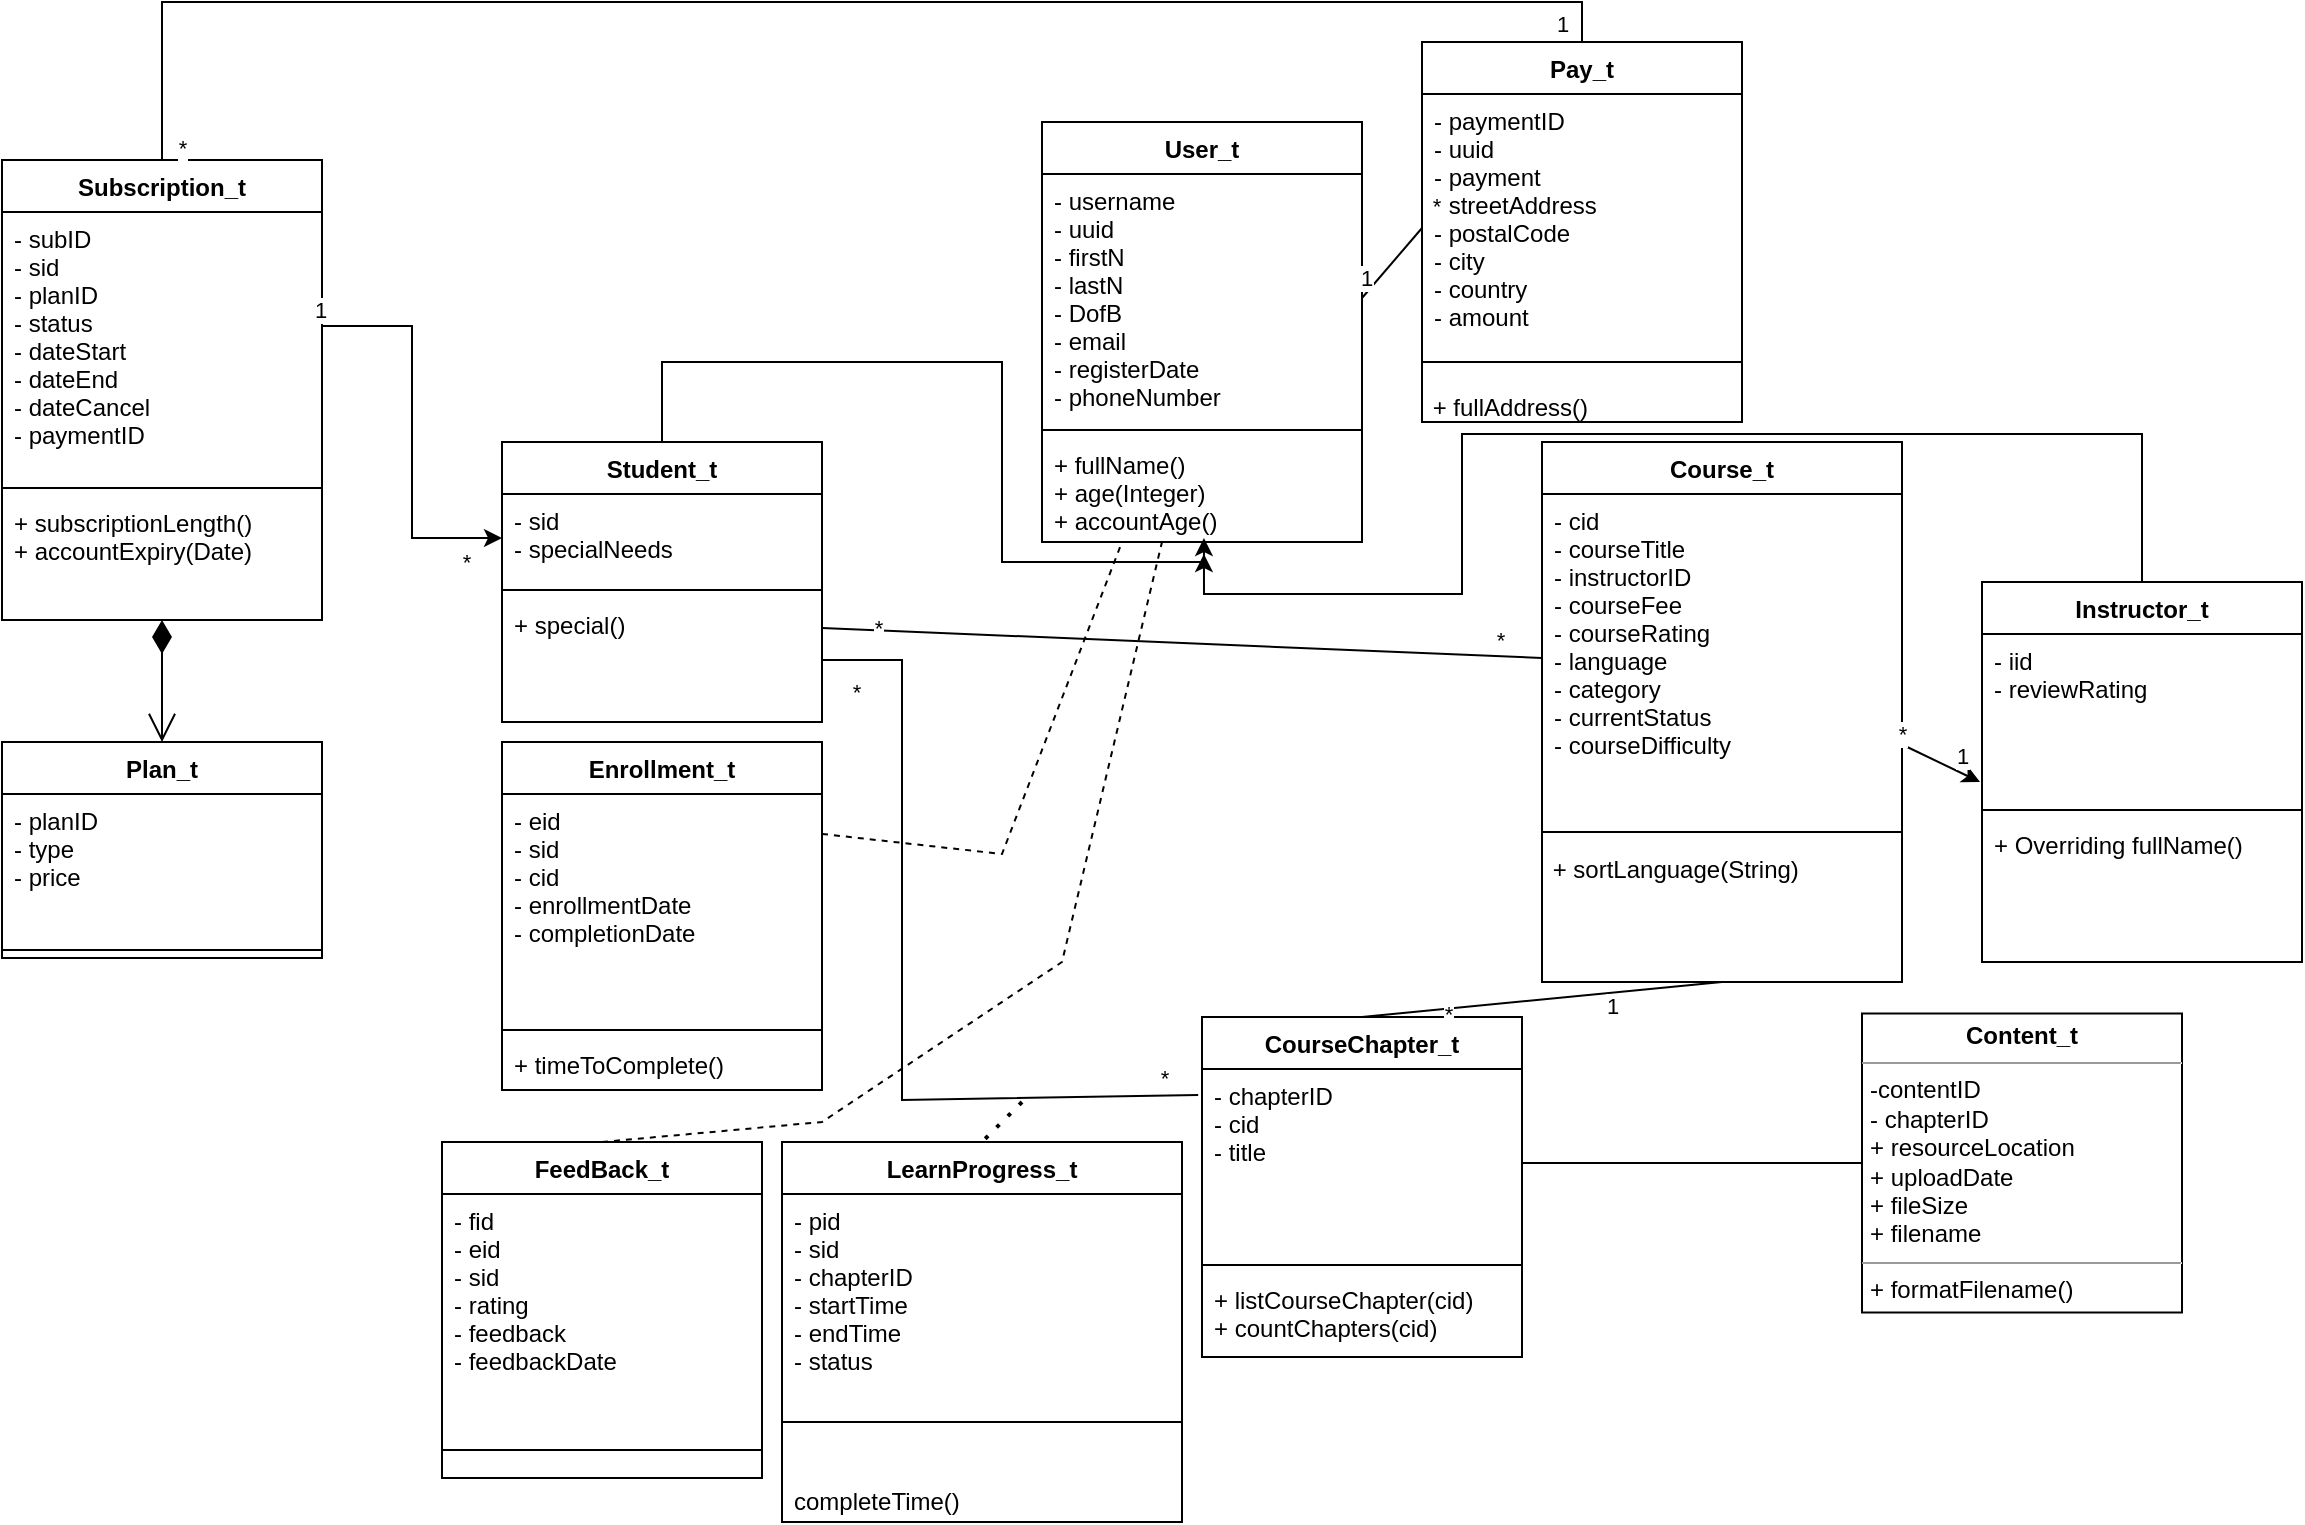 <mxfile version="21.0.4" type="google"><diagram id="maEdYzvPJAynM5VYLeB2" name="Page-1"><mxGraphModel grid="1" page="1" gridSize="10" guides="0" tooltips="1" connect="1" arrows="0" fold="1" pageScale="1" pageWidth="2339" pageHeight="3300" background="#ffffff" math="0" shadow="0"><root><mxCell id="0"/><mxCell id="1" parent="0"/><mxCell id="XxmYQ1h90zcn2LneUSB7-5" value="User_t" style="swimlane;fontStyle=1;align=center;verticalAlign=top;childLayout=stackLayout;horizontal=1;startSize=26;horizontalStack=0;resizeParent=1;resizeParentMax=0;resizeLast=0;collapsible=1;marginBottom=0;" vertex="1" parent="1"><mxGeometry x="850" y="170" width="160" height="210" as="geometry"/></mxCell><mxCell id="XxmYQ1h90zcn2LneUSB7-6" value="- username&#10;- uuid&#10;- firstN&#10;- lastN&#10;- DofB&#10;- email&#10;- registerDate&#10;- phoneNumber" style="text;strokeColor=none;fillColor=none;align=left;verticalAlign=top;spacingLeft=4;spacingRight=4;overflow=hidden;rotatable=0;points=[[0,0.5],[1,0.5]];portConstraint=eastwest;" vertex="1" parent="XxmYQ1h90zcn2LneUSB7-5"><mxGeometry y="26" width="160" height="124" as="geometry"/></mxCell><mxCell id="XxmYQ1h90zcn2LneUSB7-7" value="" style="line;strokeWidth=1;fillColor=none;align=left;verticalAlign=middle;spacingTop=-1;spacingLeft=3;spacingRight=3;rotatable=0;labelPosition=right;points=[];portConstraint=eastwest;strokeColor=inherit;" vertex="1" parent="XxmYQ1h90zcn2LneUSB7-5"><mxGeometry y="150" width="160" height="8" as="geometry"/></mxCell><mxCell id="XxmYQ1h90zcn2LneUSB7-8" value="+ fullName()&#10;+ age(Integer)&#10;+ accountAge()" style="text;strokeColor=none;fillColor=none;align=left;verticalAlign=top;spacingLeft=4;spacingRight=4;overflow=hidden;rotatable=0;points=[[0,0.5],[1,0.5]];portConstraint=eastwest;" vertex="1" parent="XxmYQ1h90zcn2LneUSB7-5"><mxGeometry y="158" width="160" height="52" as="geometry"/></mxCell><mxCell id="fQwC-ghyBLA-esGemMB5-39" style="edgeStyle=orthogonalEdgeStyle;rounded=0;orthogonalLoop=1;jettySize=auto;html=1;exitX=0.5;exitY=0;exitDx=0;exitDy=0;entryX=0.506;entryY=1;entryDx=0;entryDy=0;entryPerimeter=0;" edge="1" parent="1"><mxGeometry relative="1" as="geometry"><mxPoint x="1400" y="406" as="sourcePoint"/><mxPoint x="930.96" y="386" as="targetPoint"/><Array as="points"><mxPoint x="1400" y="326"/><mxPoint x="1060" y="326"/><mxPoint x="1060" y="406"/><mxPoint x="931" y="406"/></Array></mxGeometry></mxCell><mxCell id="XxmYQ1h90zcn2LneUSB7-9" value="Instructor_t" style="swimlane;fontStyle=1;align=center;verticalAlign=top;childLayout=stackLayout;horizontal=1;startSize=26;horizontalStack=0;resizeParent=1;resizeParentMax=0;resizeLast=0;collapsible=1;marginBottom=0;" vertex="1" parent="1"><mxGeometry x="1320" y="400" width="160" height="190" as="geometry"/></mxCell><mxCell id="XxmYQ1h90zcn2LneUSB7-10" value="- iid&#10;- reviewRating&#10;" style="text;strokeColor=none;fillColor=none;align=left;verticalAlign=top;spacingLeft=4;spacingRight=4;overflow=hidden;rotatable=0;points=[[0,0.5],[1,0.5]];portConstraint=eastwest;" vertex="1" parent="XxmYQ1h90zcn2LneUSB7-9"><mxGeometry y="26" width="160" height="84" as="geometry"/></mxCell><mxCell id="XxmYQ1h90zcn2LneUSB7-11" value="" style="line;strokeWidth=1;fillColor=none;align=left;verticalAlign=middle;spacingTop=-1;spacingLeft=3;spacingRight=3;rotatable=0;labelPosition=right;points=[];portConstraint=eastwest;strokeColor=inherit;" vertex="1" parent="XxmYQ1h90zcn2LneUSB7-9"><mxGeometry y="110" width="160" height="8" as="geometry"/></mxCell><mxCell id="XxmYQ1h90zcn2LneUSB7-12" value="+ Overriding fullName()" style="text;strokeColor=none;fillColor=none;align=left;verticalAlign=top;spacingLeft=4;spacingRight=4;overflow=hidden;rotatable=0;points=[[0,0.5],[1,0.5]];portConstraint=eastwest;" vertex="1" parent="XxmYQ1h90zcn2LneUSB7-9"><mxGeometry y="118" width="160" height="72" as="geometry"/></mxCell><mxCell id="fQwC-ghyBLA-esGemMB5-38" style="edgeStyle=orthogonalEdgeStyle;rounded=0;orthogonalLoop=1;jettySize=auto;html=1;exitX=0.5;exitY=0;exitDx=0;exitDy=0;entryX=0.506;entryY=0.962;entryDx=0;entryDy=0;entryPerimeter=0;" edge="1" parent="1" source="XxmYQ1h90zcn2LneUSB7-13" target="XxmYQ1h90zcn2LneUSB7-8"><mxGeometry relative="1" as="geometry"><mxPoint x="900" y="280" as="targetPoint"/><Array as="points"><mxPoint x="660" y="290"/><mxPoint x="830" y="290"/><mxPoint x="830" y="390"/><mxPoint x="931" y="390"/></Array></mxGeometry></mxCell><mxCell id="XxmYQ1h90zcn2LneUSB7-13" value="Student_t" style="swimlane;fontStyle=1;align=center;verticalAlign=top;childLayout=stackLayout;horizontal=1;startSize=26;horizontalStack=0;resizeParent=1;resizeParentMax=0;resizeLast=0;collapsible=1;marginBottom=0;" vertex="1" parent="1"><mxGeometry x="580" y="330" width="160" height="140" as="geometry"/></mxCell><mxCell id="XxmYQ1h90zcn2LneUSB7-14" value="- sid&#10;- specialNeeds" style="text;strokeColor=none;fillColor=none;align=left;verticalAlign=top;spacingLeft=4;spacingRight=4;overflow=hidden;rotatable=0;points=[[0,0.5],[1,0.5]];portConstraint=eastwest;" vertex="1" parent="XxmYQ1h90zcn2LneUSB7-13"><mxGeometry y="26" width="160" height="44" as="geometry"/></mxCell><mxCell id="XxmYQ1h90zcn2LneUSB7-15" value="" style="line;strokeWidth=1;fillColor=none;align=left;verticalAlign=middle;spacingTop=-1;spacingLeft=3;spacingRight=3;rotatable=0;labelPosition=right;points=[];portConstraint=eastwest;strokeColor=inherit;" vertex="1" parent="XxmYQ1h90zcn2LneUSB7-13"><mxGeometry y="70" width="160" height="8" as="geometry"/></mxCell><mxCell id="XxmYQ1h90zcn2LneUSB7-16" value="+ special()" style="text;strokeColor=none;fillColor=none;align=left;verticalAlign=top;spacingLeft=4;spacingRight=4;overflow=hidden;rotatable=0;points=[[0,0.5],[1,0.5]];portConstraint=eastwest;" vertex="1" parent="XxmYQ1h90zcn2LneUSB7-13"><mxGeometry y="78" width="160" height="62" as="geometry"/></mxCell><mxCell id="XxmYQ1h90zcn2LneUSB7-20" value="Course_t" style="swimlane;fontStyle=1;align=center;verticalAlign=top;childLayout=stackLayout;horizontal=1;startSize=26;horizontalStack=0;resizeParent=1;resizeParentMax=0;resizeLast=0;collapsible=1;marginBottom=0;metaEdit=1;" vertex="1" parent="1"><mxGeometry x="1100" y="330" width="180" height="270" as="geometry"/></mxCell><mxCell id="XxmYQ1h90zcn2LneUSB7-21" value="- cid&#10;- courseTitle&#10;- instructorID&#10;- courseFee&#10;- courseRating&#10;- language&#10;- category&#10;- currentStatus&#10;- courseDifficulty" style="text;strokeColor=none;fillColor=none;align=left;verticalAlign=top;spacingLeft=4;spacingRight=4;overflow=hidden;rotatable=0;points=[[0,0.5],[1,0.5]];portConstraint=eastwest;" vertex="1" parent="XxmYQ1h90zcn2LneUSB7-20"><mxGeometry y="26" width="180" height="164" as="geometry"/></mxCell><mxCell id="XxmYQ1h90zcn2LneUSB7-22" value="" style="line;strokeWidth=1;fillColor=none;align=left;verticalAlign=middle;spacingTop=-1;spacingLeft=3;spacingRight=3;rotatable=0;labelPosition=right;points=[];portConstraint=eastwest;strokeColor=inherit;" vertex="1" parent="XxmYQ1h90zcn2LneUSB7-20"><mxGeometry y="190" width="180" height="10" as="geometry"/></mxCell><mxCell id="DhjJ6l3CetDZpK1l8e_--3" value="&amp;nbsp;+ sortLanguage(String)&amp;nbsp;&lt;br&gt;&amp;nbsp;&lt;br&gt;&lt;br&gt;&amp;nbsp; &amp;nbsp;" style="text;html=1;align=left;verticalAlign=middle;resizable=0;points=[];autosize=1;strokeColor=none;fillColor=none;" vertex="1" parent="XxmYQ1h90zcn2LneUSB7-20"><mxGeometry y="200" width="180" height="70" as="geometry"/></mxCell><mxCell id="XxmYQ1h90zcn2LneUSB7-28" value="CourseChapter_t" style="swimlane;fontStyle=1;align=center;verticalAlign=top;childLayout=stackLayout;horizontal=1;startSize=26;horizontalStack=0;resizeParent=1;resizeParentMax=0;resizeLast=0;collapsible=1;marginBottom=0;" vertex="1" parent="1"><mxGeometry x="930" y="617.5" width="160" height="170" as="geometry"/></mxCell><mxCell id="XxmYQ1h90zcn2LneUSB7-29" value="- chapterID&#10;- cid&#10;- title&#10;" style="text;strokeColor=none;fillColor=none;align=left;verticalAlign=top;spacingLeft=4;spacingRight=4;overflow=hidden;rotatable=0;points=[[0,0.5],[1,0.5]];portConstraint=eastwest;" vertex="1" parent="XxmYQ1h90zcn2LneUSB7-28"><mxGeometry y="26" width="160" height="94" as="geometry"/></mxCell><mxCell id="XxmYQ1h90zcn2LneUSB7-30" value="" style="line;strokeWidth=1;fillColor=none;align=left;verticalAlign=middle;spacingTop=-1;spacingLeft=3;spacingRight=3;rotatable=0;labelPosition=right;points=[];portConstraint=eastwest;strokeColor=inherit;" vertex="1" parent="XxmYQ1h90zcn2LneUSB7-28"><mxGeometry y="120" width="160" height="8" as="geometry"/></mxCell><mxCell id="XxmYQ1h90zcn2LneUSB7-31" value="+ listCourseChapter(cid) &#10;+ countChapters(cid)&#10;" style="text;strokeColor=none;fillColor=none;align=left;verticalAlign=top;spacingLeft=4;spacingRight=4;overflow=hidden;rotatable=0;points=[[0,0.5],[1,0.5]];portConstraint=eastwest;" vertex="1" parent="XxmYQ1h90zcn2LneUSB7-28"><mxGeometry y="128" width="160" height="42" as="geometry"/></mxCell><mxCell id="XxmYQ1h90zcn2LneUSB7-32" value="" style="endArrow=none;html=1;rounded=0;entryX=0.5;entryY=0;entryDx=0;entryDy=0;exitX=0.5;exitY=1;exitDx=0;exitDy=0;" edge="1" parent="1" source="XxmYQ1h90zcn2LneUSB7-20" target="XxmYQ1h90zcn2LneUSB7-28"><mxGeometry width="50" height="50" relative="1" as="geometry"><mxPoint x="980" y="539.996" as="sourcePoint"/><mxPoint x="980" y="500" as="targetPoint"/></mxGeometry></mxCell><mxCell id="XxmYQ1h90zcn2LneUSB7-33" value="1" style="edgeLabel;html=1;align=center;verticalAlign=middle;resizable=0;points=[];" vertex="1" connectable="0" parent="XxmYQ1h90zcn2LneUSB7-32"><mxGeometry x="-0.611" y="3" relative="1" as="geometry"><mxPoint x="-21" y="5" as="offset"/></mxGeometry></mxCell><mxCell id="XxmYQ1h90zcn2LneUSB7-34" value="*" style="edgeLabel;html=1;align=center;verticalAlign=middle;resizable=0;points=[];" vertex="1" connectable="0" parent="XxmYQ1h90zcn2LneUSB7-32"><mxGeometry x="0.629" y="1" relative="1" as="geometry"><mxPoint x="9" as="offset"/></mxGeometry></mxCell><mxCell id="XxmYQ1h90zcn2LneUSB7-35" value="Enrollment_t" style="swimlane;fontStyle=1;align=center;verticalAlign=top;childLayout=stackLayout;horizontal=1;startSize=26;horizontalStack=0;resizeParent=1;resizeParentMax=0;resizeLast=0;collapsible=1;marginBottom=0;" vertex="1" parent="1"><mxGeometry x="580" y="480" width="160" height="174" as="geometry"/></mxCell><mxCell id="XxmYQ1h90zcn2LneUSB7-36" value="- eid&#10;- sid&#10;- cid&#10;- enrollmentDate&#10;- completionDate" style="text;strokeColor=none;fillColor=none;align=left;verticalAlign=top;spacingLeft=4;spacingRight=4;overflow=hidden;rotatable=0;points=[[0,0.5],[1,0.5]];portConstraint=eastwest;" vertex="1" parent="XxmYQ1h90zcn2LneUSB7-35"><mxGeometry y="26" width="160" height="114" as="geometry"/></mxCell><mxCell id="XxmYQ1h90zcn2LneUSB7-37" value="" style="line;strokeWidth=1;fillColor=none;align=left;verticalAlign=middle;spacingTop=-1;spacingLeft=3;spacingRight=3;rotatable=0;labelPosition=right;points=[];portConstraint=eastwest;strokeColor=inherit;" vertex="1" parent="XxmYQ1h90zcn2LneUSB7-35"><mxGeometry y="140" width="160" height="8" as="geometry"/></mxCell><mxCell id="XxmYQ1h90zcn2LneUSB7-38" value="+ timeToComplete()" style="text;strokeColor=none;fillColor=none;align=left;verticalAlign=top;spacingLeft=4;spacingRight=4;overflow=hidden;rotatable=0;points=[[0,0.5],[1,0.5]];portConstraint=eastwest;" vertex="1" parent="XxmYQ1h90zcn2LneUSB7-35"><mxGeometry y="148" width="160" height="26" as="geometry"/></mxCell><mxCell id="XxmYQ1h90zcn2LneUSB7-45" value="LearnProgress_t" style="swimlane;fontStyle=1;align=center;verticalAlign=top;childLayout=stackLayout;horizontal=1;startSize=26;horizontalStack=0;resizeParent=1;resizeParentMax=0;resizeLast=0;collapsible=1;marginBottom=0;" vertex="1" parent="1"><mxGeometry x="720" y="680" width="200" height="190" as="geometry"/></mxCell><mxCell id="XxmYQ1h90zcn2LneUSB7-46" value="- pid&#10;- sid&#10;- chapterID&#10;- startTime&#10;- endTime&#10;- status&#10;- grade" style="text;strokeColor=none;fillColor=none;align=left;verticalAlign=top;spacingLeft=4;spacingRight=4;overflow=hidden;rotatable=0;points=[[0,0.5],[1,0.5]];portConstraint=eastwest;" vertex="1" parent="XxmYQ1h90zcn2LneUSB7-45"><mxGeometry y="26" width="200" height="84" as="geometry"/></mxCell><mxCell id="XxmYQ1h90zcn2LneUSB7-47" value="" style="line;strokeWidth=1;fillColor=none;align=left;verticalAlign=middle;spacingTop=-1;spacingLeft=3;spacingRight=3;rotatable=0;labelPosition=right;points=[];portConstraint=eastwest;strokeColor=inherit;" vertex="1" parent="XxmYQ1h90zcn2LneUSB7-45"><mxGeometry y="110" width="200" height="60" as="geometry"/></mxCell><mxCell id="0m8GnSl_8uFk26vPjMPv-3" value="completeTime()" style="text;strokeColor=none;fillColor=none;align=left;verticalAlign=middle;spacingLeft=4;spacingRight=4;overflow=hidden;points=[[0,0.5],[1,0.5]];portConstraint=eastwest;rotatable=0;whiteSpace=wrap;html=1;" vertex="1" parent="XxmYQ1h90zcn2LneUSB7-45"><mxGeometry y="170" width="200" height="20" as="geometry"/></mxCell><mxCell id="XxmYQ1h90zcn2LneUSB7-49" value="" style="endArrow=none;html=1;rounded=0;exitX=1;exitY=0.5;exitDx=0;exitDy=0;entryX=-0.012;entryY=0.138;entryDx=0;entryDy=0;entryPerimeter=0;" edge="1" parent="1" source="XxmYQ1h90zcn2LneUSB7-16" target="XxmYQ1h90zcn2LneUSB7-29"><mxGeometry width="50" height="50" relative="1" as="geometry"><mxPoint x="860" y="660" as="sourcePoint"/><mxPoint x="910" y="610" as="targetPoint"/><Array as="points"><mxPoint x="780" y="439"/><mxPoint x="780" y="659"/></Array></mxGeometry></mxCell><mxCell id="XxmYQ1h90zcn2LneUSB7-50" value="*" style="edgeLabel;html=1;align=center;verticalAlign=middle;resizable=0;points=[];" vertex="1" connectable="0" parent="XxmYQ1h90zcn2LneUSB7-49"><mxGeometry x="-0.915" y="-2" relative="1" as="geometry"><mxPoint x="-1" y="14" as="offset"/></mxGeometry></mxCell><mxCell id="XxmYQ1h90zcn2LneUSB7-51" value="*" style="edgeLabel;html=1;align=center;verticalAlign=middle;resizable=0;points=[];" vertex="1" connectable="0" parent="XxmYQ1h90zcn2LneUSB7-49"><mxGeometry x="0.93" y="-3" relative="1" as="geometry"><mxPoint x="-3" y="-12" as="offset"/></mxGeometry></mxCell><mxCell id="XxmYQ1h90zcn2LneUSB7-52" value="" style="endArrow=none;dashed=1;html=1;dashPattern=1 3;strokeWidth=2;rounded=0;entryX=0.5;entryY=0;entryDx=0;entryDy=0;" edge="1" parent="1" target="XxmYQ1h90zcn2LneUSB7-45"><mxGeometry width="50" height="50" relative="1" as="geometry"><mxPoint x="840" y="660" as="sourcePoint"/><mxPoint x="1210" y="580" as="targetPoint"/></mxGeometry></mxCell><mxCell id="XxmYQ1h90zcn2LneUSB7-53" value="" style="endArrow=classic;html=1;rounded=0;entryX=-0.006;entryY=0.881;entryDx=0;entryDy=0;entryPerimeter=0;" edge="1" parent="1" source="XxmYQ1h90zcn2LneUSB7-21" target="XxmYQ1h90zcn2LneUSB7-10"><mxGeometry width="50" height="50" relative="1" as="geometry"><mxPoint x="800" y="340" as="sourcePoint"/><mxPoint x="1000" y="490" as="targetPoint"/></mxGeometry></mxCell><mxCell id="XxmYQ1h90zcn2LneUSB7-54" value="*" style="edgeLabel;html=1;align=center;verticalAlign=middle;resizable=0;points=[];" vertex="1" connectable="0" parent="XxmYQ1h90zcn2LneUSB7-53"><mxGeometry x="-0.735" relative="1" as="geometry"><mxPoint x="-5" y="-8" as="offset"/></mxGeometry></mxCell><mxCell id="XxmYQ1h90zcn2LneUSB7-55" value="1" style="edgeLabel;html=1;align=center;verticalAlign=middle;resizable=0;points=[];" vertex="1" connectable="0" parent="XxmYQ1h90zcn2LneUSB7-53"><mxGeometry x="0.662" y="-1" relative="1" as="geometry"><mxPoint x="-2" y="-11" as="offset"/></mxGeometry></mxCell><mxCell id="XxmYQ1h90zcn2LneUSB7-56" value="" style="endArrow=none;html=1;rounded=0;exitX=0;exitY=0.5;exitDx=0;exitDy=0;" edge="1" parent="1" source="XxmYQ1h90zcn2LneUSB7-21"><mxGeometry width="50" height="50" relative="1" as="geometry"><mxPoint x="910" y="416" as="sourcePoint"/><mxPoint x="740" y="423" as="targetPoint"/><Array as="points"/></mxGeometry></mxCell><mxCell id="XxmYQ1h90zcn2LneUSB7-57" value="*" style="edgeLabel;html=1;align=center;verticalAlign=middle;resizable=0;points=[];" vertex="1" connectable="0" parent="XxmYQ1h90zcn2LneUSB7-56"><mxGeometry x="0.906" y="-1" relative="1" as="geometry"><mxPoint x="11" as="offset"/></mxGeometry></mxCell><mxCell id="XxmYQ1h90zcn2LneUSB7-58" value="*" style="edgeLabel;html=1;align=center;verticalAlign=middle;resizable=0;points=[];" vertex="1" connectable="0" parent="XxmYQ1h90zcn2LneUSB7-56"><mxGeometry x="-0.883" relative="1" as="geometry"><mxPoint y="-8" as="offset"/></mxGeometry></mxCell><mxCell id="XxmYQ1h90zcn2LneUSB7-59" value="" style="endArrow=none;dashed=1;html=1;rounded=0;exitX=1;exitY=0.175;exitDx=0;exitDy=0;exitPerimeter=0;" edge="1" parent="1" source="XxmYQ1h90zcn2LneUSB7-36"><mxGeometry width="50" height="50" relative="1" as="geometry"><mxPoint x="540" y="590" as="sourcePoint"/><mxPoint x="890" y="380" as="targetPoint"/><Array as="points"><mxPoint x="830" y="536"/></Array></mxGeometry></mxCell><mxCell id="XxmYQ1h90zcn2LneUSB7-61" value="FeedBack_t" style="swimlane;fontStyle=1;align=center;verticalAlign=top;childLayout=stackLayout;horizontal=1;startSize=26;horizontalStack=0;resizeParent=1;resizeParentMax=0;resizeLast=0;collapsible=1;marginBottom=0;" vertex="1" parent="1"><mxGeometry x="550" y="680" width="160" height="168" as="geometry"/></mxCell><mxCell id="XxmYQ1h90zcn2LneUSB7-62" value="- fid&#10;- eid&#10;- sid&#10;- rating&#10;- feedback&#10;- feedbackDate" style="text;strokeColor=none;fillColor=none;align=left;verticalAlign=top;spacingLeft=4;spacingRight=4;overflow=hidden;rotatable=0;points=[[0,0.5],[1,0.5]];portConstraint=eastwest;" vertex="1" parent="XxmYQ1h90zcn2LneUSB7-61"><mxGeometry y="26" width="160" height="114" as="geometry"/></mxCell><mxCell id="XxmYQ1h90zcn2LneUSB7-63" value="" style="line;strokeWidth=1;fillColor=none;align=left;verticalAlign=middle;spacingTop=-1;spacingLeft=3;spacingRight=3;rotatable=0;labelPosition=right;points=[];portConstraint=eastwest;strokeColor=inherit;" vertex="1" parent="XxmYQ1h90zcn2LneUSB7-61"><mxGeometry y="140" width="160" height="28" as="geometry"/></mxCell><mxCell id="XxmYQ1h90zcn2LneUSB7-65" value="" style="endArrow=none;html=1;rounded=0;exitX=0.5;exitY=0;exitDx=0;exitDy=0;dashed=1;" edge="1" parent="1" source="XxmYQ1h90zcn2LneUSB7-61"><mxGeometry width="50" height="50" relative="1" as="geometry"><mxPoint x="340" y="396" as="sourcePoint"/><mxPoint x="910" y="380" as="targetPoint"/><Array as="points"><mxPoint x="740" y="670"/><mxPoint x="860" y="590"/></Array></mxGeometry></mxCell><mxCell id="z8EnG0eLDLsoveB7nTxW-1" value="Pay_t" style="swimlane;fontStyle=1;align=center;verticalAlign=top;childLayout=stackLayout;horizontal=1;startSize=26;horizontalStack=0;resizeParent=1;resizeParentMax=0;resizeLast=0;collapsible=1;marginBottom=0;" vertex="1" parent="1"><mxGeometry x="1040" y="130" width="160" height="190" as="geometry"/></mxCell><mxCell id="z8EnG0eLDLsoveB7nTxW-2" value="- paymentID&#10;- uuid&#10;- payment&#10;- streetAddress&#10;- postalCode&#10;- city&#10;- country&#10;- amount" style="text;strokeColor=none;fillColor=none;align=left;verticalAlign=top;spacingLeft=4;spacingRight=4;overflow=hidden;rotatable=0;points=[[0,0.5],[1,0.5]];portConstraint=eastwest;" vertex="1" parent="z8EnG0eLDLsoveB7nTxW-1"><mxGeometry y="26" width="160" height="134" as="geometry"/></mxCell><mxCell id="dGsFDZHO7oIadL6QbrSJ-1" value="&lt;br&gt;&amp;nbsp;+ fullAddress()" style="text;html=1;align=left;verticalAlign=middle;resizable=0;points=[];autosize=1;strokeColor=default;fillColor=none;" vertex="1" parent="z8EnG0eLDLsoveB7nTxW-1"><mxGeometry y="160" width="160" height="30" as="geometry"/></mxCell><mxCell id="5vQ-VmgowYw7QBV16_HP-1" value="&lt;p style=&quot;margin:0px;margin-top:4px;text-align:center;&quot;&gt;&lt;b&gt;Content_t&lt;/b&gt;&lt;/p&gt;&lt;hr size=&quot;1&quot;&gt;&lt;p style=&quot;margin:0px;margin-left:4px;&quot;&gt;-contentID&lt;/p&gt;&lt;p style=&quot;margin:0px;margin-left:4px;&quot;&gt;- chapterID&lt;/p&gt;&lt;p style=&quot;margin:0px;margin-left:4px;&quot;&gt;+ resourceLocation&lt;/p&gt;&lt;p style=&quot;margin:0px;margin-left:4px;&quot;&gt;+ uploadDate&lt;/p&gt;&lt;p style=&quot;margin:0px;margin-left:4px;&quot;&gt;+ fileSize&lt;/p&gt;&lt;p style=&quot;margin:0px;margin-left:4px;&quot;&gt;+ filename&lt;/p&gt;&lt;hr size=&quot;1&quot;&gt;&lt;p style=&quot;margin:0px;margin-left:4px;&quot;&gt;+ formatFilename()&lt;/p&gt;" style="verticalAlign=top;align=left;overflow=fill;fontSize=12;fontFamily=Helvetica;html=1;" vertex="1" parent="1"><mxGeometry x="1260" y="615.75" width="160" height="149.5" as="geometry"/></mxCell><mxCell id="5vQ-VmgowYw7QBV16_HP-4" value="" style="endArrow=none;html=1;rounded=0;entryX=0;entryY=0.5;entryDx=0;entryDy=0;exitX=1;exitY=0.5;exitDx=0;exitDy=0;" edge="1" parent="1" source="XxmYQ1h90zcn2LneUSB7-29" target="5vQ-VmgowYw7QBV16_HP-1"><mxGeometry width="50" height="50" relative="1" as="geometry"><mxPoint x="1070" y="700" as="sourcePoint"/><mxPoint x="1120" y="650" as="targetPoint"/></mxGeometry></mxCell><mxCell id="fQwC-ghyBLA-esGemMB5-1" value="Subscription_t" style="swimlane;fontStyle=1;align=center;verticalAlign=top;childLayout=stackLayout;horizontal=1;startSize=26;horizontalStack=0;resizeParent=1;resizeParentMax=0;resizeLast=0;collapsible=1;marginBottom=0;" vertex="1" parent="1"><mxGeometry x="330" y="189" width="160" height="230" as="geometry"/></mxCell><mxCell id="fQwC-ghyBLA-esGemMB5-2" value="- subID&#10;- sid&#10;- planID&#10;- status&#10;- dateStart&#10;- dateEnd&#10;- dateCancel&#10;- paymentID&#10;" style="text;strokeColor=none;fillColor=none;align=left;verticalAlign=top;spacingLeft=4;spacingRight=4;overflow=hidden;rotatable=0;points=[[0,0.5],[1,0.5]];portConstraint=eastwest;" vertex="1" parent="fQwC-ghyBLA-esGemMB5-1"><mxGeometry y="26" width="160" height="134" as="geometry"/></mxCell><mxCell id="fQwC-ghyBLA-esGemMB5-3" value="" style="line;strokeWidth=1;fillColor=none;align=left;verticalAlign=middle;spacingTop=-1;spacingLeft=3;spacingRight=3;rotatable=0;labelPosition=right;points=[];portConstraint=eastwest;strokeColor=inherit;" vertex="1" parent="fQwC-ghyBLA-esGemMB5-1"><mxGeometry y="160" width="160" height="8" as="geometry"/></mxCell><mxCell id="fQwC-ghyBLA-esGemMB5-4" value="+ subscriptionLength()&#10;+ accountExpiry(Date)" style="text;strokeColor=none;fillColor=none;align=left;verticalAlign=top;spacingLeft=4;spacingRight=4;overflow=hidden;rotatable=0;points=[[0,0.5],[1,0.5]];portConstraint=eastwest;" vertex="1" parent="fQwC-ghyBLA-esGemMB5-1"><mxGeometry y="168" width="160" height="62" as="geometry"/></mxCell><mxCell id="fQwC-ghyBLA-esGemMB5-5" style="edgeStyle=orthogonalEdgeStyle;rounded=0;orthogonalLoop=1;jettySize=auto;html=1;exitX=1;exitY=0.5;exitDx=0;exitDy=0;entryX=0;entryY=0.5;entryDx=0;entryDy=0;" edge="1" parent="1" source="fQwC-ghyBLA-esGemMB5-2" target="XxmYQ1h90zcn2LneUSB7-14"><mxGeometry relative="1" as="geometry"><Array as="points"><mxPoint x="535" y="272"/><mxPoint x="535" y="378"/></Array></mxGeometry></mxCell><mxCell id="fQwC-ghyBLA-esGemMB5-6" value="1" style="edgeLabel;html=1;align=center;verticalAlign=middle;resizable=0;points=[];" connectable="0" vertex="1" parent="fQwC-ghyBLA-esGemMB5-5"><mxGeometry x="-0.694" y="1" relative="1" as="geometry"><mxPoint x="-23" y="-7" as="offset"/></mxGeometry></mxCell><mxCell id="fQwC-ghyBLA-esGemMB5-7" value="*" style="edgeLabel;html=1;align=center;verticalAlign=middle;resizable=0;points=[];" connectable="0" vertex="1" parent="fQwC-ghyBLA-esGemMB5-5"><mxGeometry x="0.611" y="-5" relative="1" as="geometry"><mxPoint x="22" y="7" as="offset"/></mxGeometry></mxCell><mxCell id="fQwC-ghyBLA-esGemMB5-8" value="Plan_t" style="swimlane;fontStyle=1;align=center;verticalAlign=top;childLayout=stackLayout;horizontal=1;startSize=26;horizontalStack=0;resizeParent=1;resizeParentMax=0;resizeLast=0;collapsible=1;marginBottom=0;" vertex="1" parent="1"><mxGeometry x="330" y="480" width="160" height="108" as="geometry"/></mxCell><mxCell id="fQwC-ghyBLA-esGemMB5-9" value="- planID&#10;- type&#10;- price" style="text;strokeColor=none;fillColor=none;align=left;verticalAlign=top;spacingLeft=4;spacingRight=4;overflow=hidden;rotatable=0;points=[[0,0.5],[1,0.5]];portConstraint=eastwest;" vertex="1" parent="fQwC-ghyBLA-esGemMB5-8"><mxGeometry y="26" width="160" height="74" as="geometry"/></mxCell><mxCell id="fQwC-ghyBLA-esGemMB5-10" value="" style="line;strokeWidth=1;fillColor=none;align=left;verticalAlign=middle;spacingTop=-1;spacingLeft=3;spacingRight=3;rotatable=0;labelPosition=right;points=[];portConstraint=eastwest;strokeColor=inherit;" vertex="1" parent="fQwC-ghyBLA-esGemMB5-8"><mxGeometry y="100" width="160" height="8" as="geometry"/></mxCell><mxCell id="fQwC-ghyBLA-esGemMB5-12" value="" style="endArrow=open;html=1;endSize=12;startArrow=diamondThin;startSize=14;startFill=1;edgeStyle=orthogonalEdgeStyle;align=left;verticalAlign=bottom;rounded=0;exitX=0.5;exitY=1;exitDx=0;exitDy=0;exitPerimeter=0;entryX=0.5;entryY=0;entryDx=0;entryDy=0;" edge="1" parent="1" source="fQwC-ghyBLA-esGemMB5-4" target="fQwC-ghyBLA-esGemMB5-8"><mxGeometry x="-0.5" y="41" relative="1" as="geometry"><mxPoint x="150" y="420" as="sourcePoint"/><mxPoint x="310" y="420" as="targetPoint"/><mxPoint as="offset"/></mxGeometry></mxCell><mxCell id="fQwC-ghyBLA-esGemMB5-28" value="" style="endArrow=none;html=1;rounded=0;exitX=1;exitY=0.5;exitDx=0;exitDy=0;entryX=0;entryY=0.5;entryDx=0;entryDy=0;" edge="1" parent="1" source="XxmYQ1h90zcn2LneUSB7-6" target="z8EnG0eLDLsoveB7nTxW-2"><mxGeometry width="50" height="50" relative="1" as="geometry"><mxPoint x="1160" y="200" as="sourcePoint"/><mxPoint x="1210" y="150" as="targetPoint"/></mxGeometry></mxCell><mxCell id="fQwC-ghyBLA-esGemMB5-31" value="1" style="edgeLabel;html=1;align=center;verticalAlign=middle;resizable=0;points=[];" connectable="0" vertex="1" parent="fQwC-ghyBLA-esGemMB5-28"><mxGeometry x="-0.914" relative="1" as="geometry"><mxPoint y="-9" as="offset"/></mxGeometry></mxCell><mxCell id="fQwC-ghyBLA-esGemMB5-32" value="*" style="edgeLabel;html=1;align=center;verticalAlign=middle;resizable=0;points=[];" connectable="0" vertex="1" parent="fQwC-ghyBLA-esGemMB5-28"><mxGeometry x="0.89" y="-2" relative="1" as="geometry"><mxPoint x="7" y="-15" as="offset"/></mxGeometry></mxCell><mxCell id="fQwC-ghyBLA-esGemMB5-33" value="" style="endArrow=none;html=1;rounded=0;entryX=0.5;entryY=0;entryDx=0;entryDy=0;exitX=0.5;exitY=0;exitDx=0;exitDy=0;" edge="1" parent="1" source="fQwC-ghyBLA-esGemMB5-1" target="z8EnG0eLDLsoveB7nTxW-1"><mxGeometry width="50" height="50" relative="1" as="geometry"><mxPoint x="1170" y="80" as="sourcePoint"/><mxPoint x="1220" y="30" as="targetPoint"/><Array as="points"><mxPoint x="410" y="110"/><mxPoint x="1120" y="110"/></Array></mxGeometry></mxCell><mxCell id="fQwC-ghyBLA-esGemMB5-34" value="*" style="edgeLabel;html=1;align=center;verticalAlign=middle;resizable=0;points=[];" connectable="0" vertex="1" parent="fQwC-ghyBLA-esGemMB5-33"><mxGeometry x="-0.968" y="-1" relative="1" as="geometry"><mxPoint x="9" y="7" as="offset"/></mxGeometry></mxCell><mxCell id="fQwC-ghyBLA-esGemMB5-36" value="1" style="edgeLabel;html=1;align=center;verticalAlign=middle;resizable=0;points=[];" connectable="0" vertex="1" parent="fQwC-ghyBLA-esGemMB5-33"><mxGeometry x="0.977" relative="1" as="geometry"><mxPoint x="-10" as="offset"/></mxGeometry></mxCell></root></mxGraphModel></diagram></mxfile>